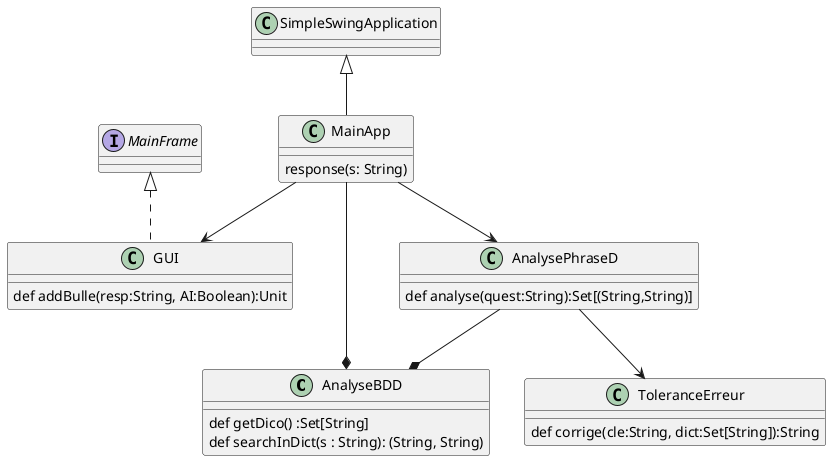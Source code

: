 /* Pour afficher le diagramme UML:  
   Window>Show view>Other>Plantuml
   
   La doc: http://plantuml.com/class-diagram
*/

@startuml

class AnalyseBDD {
  def getDico() :Set[String]
  def searchInDict(s : String): (String, String)
}
class ToleranceErreur {
  def corrige(cle:String, dict:Set[String]):String
  
}
class AnalysePhraseD {
 def analyse(quest:String):Set[(String,String)]
}

class GUI implements MainFrame {
 def addBulle(resp:String, AI:Boolean):Unit
}

class MainApp extends SimpleSwingApplication {
	response(s: String)
}

MainApp --> GUI
MainApp --> AnalysePhraseD
MainApp --* AnalyseBDD
AnalysePhraseD --> ToleranceErreur
AnalysePhraseD --* AnalyseBDD

 @enduml